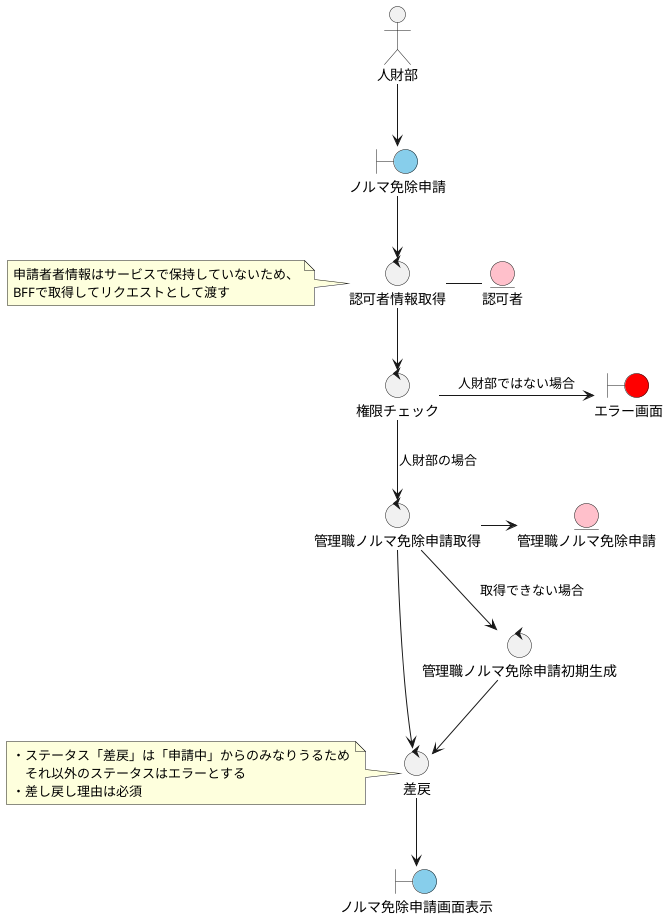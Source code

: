 @startuml

'アクター
actor 人財部

'バウンダリ
boundary ノルマ免除申請 #skyblue
boundary エラー画面 #red 
boundary ノルマ免除申請画面表示 #skyblue

'コントロール
control 認可者情報取得
note left of 認可者情報取得
申請者者情報はサービスで保持していないため、
BFFで取得してリクエストとして渡す
endnote
control 権限チェック
control 管理職ノルマ免除申請取得
control 管理職ノルマ免除申請初期生成
control 差戻
note left of 差戻
・ステータス「差戻」は「申請中」からのみなりうるため
　それ以外のステータスはエラーとする
・差し戻し理由は必須
endnote

'エンティティ
entity 認可者 #pink
entity 管理職ノルマ免除申請 #pink

'処理概要
人財部 --> ノルマ免除申請
ノルマ免除申請 --> 認可者情報取得
認可者情報取得 - 認可者
認可者情報取得 --> 権限チェック
権限チェック -> エラー画面 : 人財部ではない場合
権限チェック --> 管理職ノルマ免除申請取得 : 人財部の場合
管理職ノルマ免除申請取得 -> 管理職ノルマ免除申請
管理職ノルマ免除申請取得 --> 管理職ノルマ免除申請初期生成 :　取得できない場合
管理職ノルマ免除申請取得 --> 差戻
管理職ノルマ免除申請初期生成 --> 差戻
差戻 --> ノルマ免除申請画面表示

@enduml

